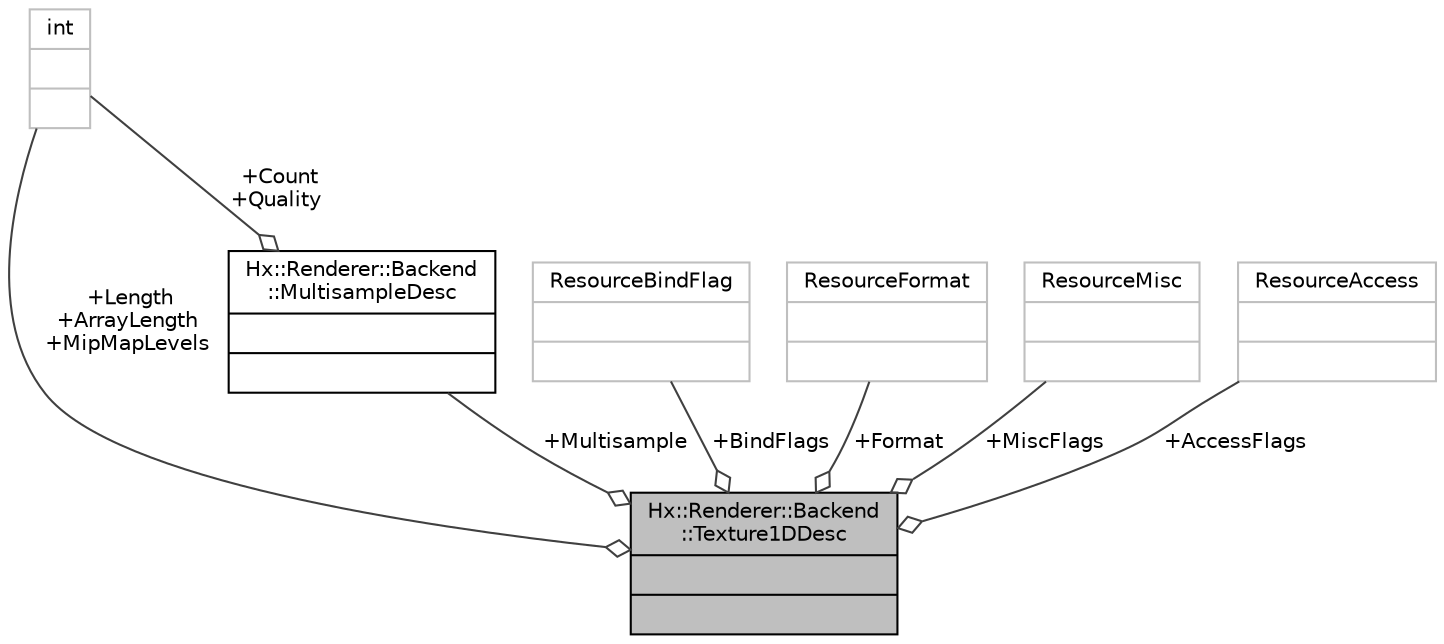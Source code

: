 digraph "Hx::Renderer::Backend::Texture1DDesc"
{
  edge [fontname="Helvetica",fontsize="10",labelfontname="Helvetica",labelfontsize="10"];
  node [fontname="Helvetica",fontsize="10",shape=record];
  Node1 [label="{Hx::Renderer::Backend\l::Texture1DDesc\n||}",height=0.2,width=0.4,color="black", fillcolor="grey75", style="filled", fontcolor="black"];
  Node2 -> Node1 [color="grey25",fontsize="10",style="solid",label=" +Multisample" ,arrowhead="odiamond",fontname="Helvetica"];
  Node2 [label="{Hx::Renderer::Backend\l::MultisampleDesc\n||}",height=0.2,width=0.4,color="black", fillcolor="white", style="filled",URL="$structHx_1_1Renderer_1_1Backend_1_1MultisampleDesc.html"];
  Node3 -> Node2 [color="grey25",fontsize="10",style="solid",label=" +Count\n+Quality" ,arrowhead="odiamond",fontname="Helvetica"];
  Node3 [label="{int\n||}",height=0.2,width=0.4,color="grey75", fillcolor="white", style="filled"];
  Node4 -> Node1 [color="grey25",fontsize="10",style="solid",label=" +BindFlags" ,arrowhead="odiamond",fontname="Helvetica"];
  Node4 [label="{ResourceBindFlag\n||}",height=0.2,width=0.4,color="grey75", fillcolor="white", style="filled"];
  Node5 -> Node1 [color="grey25",fontsize="10",style="solid",label=" +Format" ,arrowhead="odiamond",fontname="Helvetica"];
  Node5 [label="{ResourceFormat\n||}",height=0.2,width=0.4,color="grey75", fillcolor="white", style="filled"];
  Node3 -> Node1 [color="grey25",fontsize="10",style="solid",label=" +Length\n+ArrayLength\n+MipMapLevels" ,arrowhead="odiamond",fontname="Helvetica"];
  Node6 -> Node1 [color="grey25",fontsize="10",style="solid",label=" +MiscFlags" ,arrowhead="odiamond",fontname="Helvetica"];
  Node6 [label="{ResourceMisc\n||}",height=0.2,width=0.4,color="grey75", fillcolor="white", style="filled"];
  Node7 -> Node1 [color="grey25",fontsize="10",style="solid",label=" +AccessFlags" ,arrowhead="odiamond",fontname="Helvetica"];
  Node7 [label="{ResourceAccess\n||}",height=0.2,width=0.4,color="grey75", fillcolor="white", style="filled"];
}
